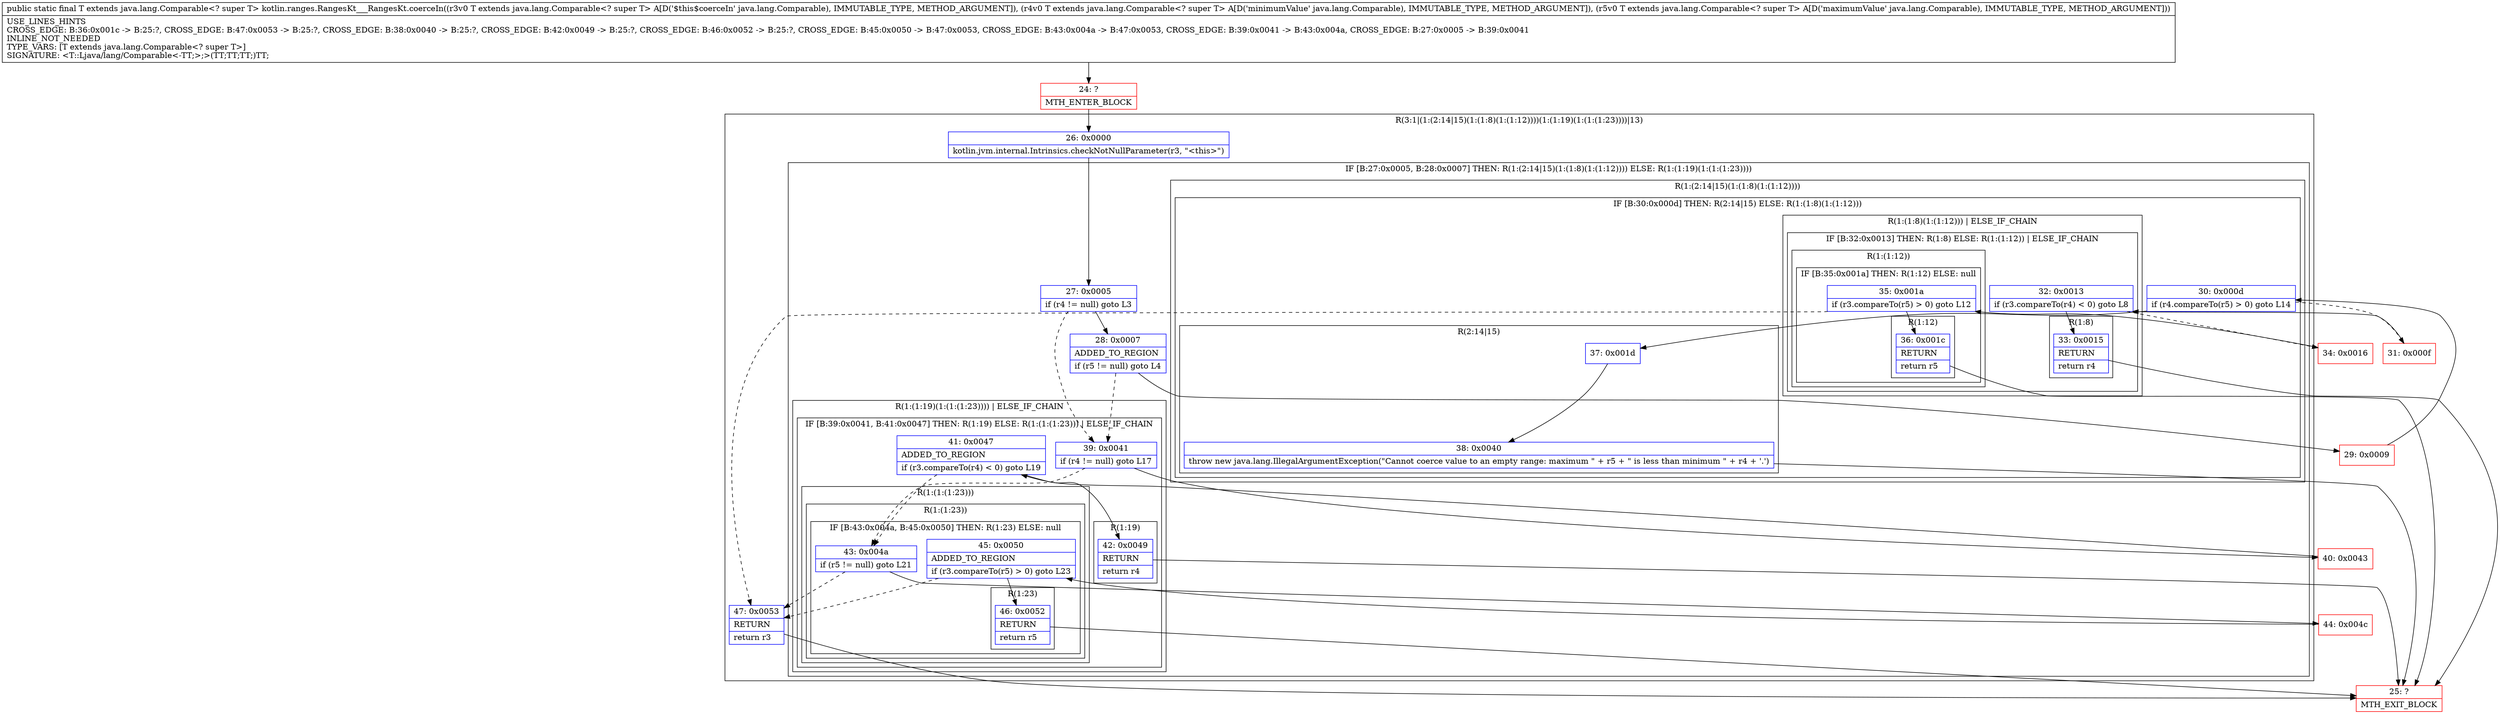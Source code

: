 digraph "CFG forkotlin.ranges.RangesKt___RangesKt.coerceIn(Ljava\/lang\/Comparable;Ljava\/lang\/Comparable;Ljava\/lang\/Comparable;)Ljava\/lang\/Comparable;" {
subgraph cluster_Region_151339949 {
label = "R(3:1|(1:(2:14|15)(1:(1:8)(1:(1:12))))(1:(1:19)(1:(1:(1:23))))|13)";
node [shape=record,color=blue];
Node_26 [shape=record,label="{26\:\ 0x0000|kotlin.jvm.internal.Intrinsics.checkNotNullParameter(r3, \"\<this\>\")\l}"];
subgraph cluster_IfRegion_453051454 {
label = "IF [B:27:0x0005, B:28:0x0007] THEN: R(1:(2:14|15)(1:(1:8)(1:(1:12)))) ELSE: R(1:(1:19)(1:(1:(1:23))))";
node [shape=record,color=blue];
Node_27 [shape=record,label="{27\:\ 0x0005|if (r4 != null) goto L3\l}"];
Node_28 [shape=record,label="{28\:\ 0x0007|ADDED_TO_REGION\l|if (r5 != null) goto L4\l}"];
subgraph cluster_Region_350052380 {
label = "R(1:(2:14|15)(1:(1:8)(1:(1:12))))";
node [shape=record,color=blue];
subgraph cluster_IfRegion_1375306201 {
label = "IF [B:30:0x000d] THEN: R(2:14|15) ELSE: R(1:(1:8)(1:(1:12)))";
node [shape=record,color=blue];
Node_30 [shape=record,label="{30\:\ 0x000d|if (r4.compareTo(r5) \> 0) goto L14\l}"];
subgraph cluster_Region_1925359712 {
label = "R(2:14|15)";
node [shape=record,color=blue];
Node_37 [shape=record,label="{37\:\ 0x001d}"];
Node_38 [shape=record,label="{38\:\ 0x0040|throw new java.lang.IllegalArgumentException(\"Cannot coerce value to an empty range: maximum \" + r5 + \" is less than minimum \" + r4 + '.')\l}"];
}
subgraph cluster_Region_1634820850 {
label = "R(1:(1:8)(1:(1:12))) | ELSE_IF_CHAIN\l";
node [shape=record,color=blue];
subgraph cluster_IfRegion_517157696 {
label = "IF [B:32:0x0013] THEN: R(1:8) ELSE: R(1:(1:12)) | ELSE_IF_CHAIN\l";
node [shape=record,color=blue];
Node_32 [shape=record,label="{32\:\ 0x0013|if (r3.compareTo(r4) \< 0) goto L8\l}"];
subgraph cluster_Region_54103562 {
label = "R(1:8)";
node [shape=record,color=blue];
Node_33 [shape=record,label="{33\:\ 0x0015|RETURN\l|return r4\l}"];
}
subgraph cluster_Region_1683990437 {
label = "R(1:(1:12))";
node [shape=record,color=blue];
subgraph cluster_IfRegion_248721198 {
label = "IF [B:35:0x001a] THEN: R(1:12) ELSE: null";
node [shape=record,color=blue];
Node_35 [shape=record,label="{35\:\ 0x001a|if (r3.compareTo(r5) \> 0) goto L12\l}"];
subgraph cluster_Region_152917127 {
label = "R(1:12)";
node [shape=record,color=blue];
Node_36 [shape=record,label="{36\:\ 0x001c|RETURN\l|return r5\l}"];
}
}
}
}
}
}
}
subgraph cluster_Region_1184617072 {
label = "R(1:(1:19)(1:(1:(1:23)))) | ELSE_IF_CHAIN\l";
node [shape=record,color=blue];
subgraph cluster_IfRegion_1608529801 {
label = "IF [B:39:0x0041, B:41:0x0047] THEN: R(1:19) ELSE: R(1:(1:(1:23))) | ELSE_IF_CHAIN\l";
node [shape=record,color=blue];
Node_39 [shape=record,label="{39\:\ 0x0041|if (r4 != null) goto L17\l}"];
Node_41 [shape=record,label="{41\:\ 0x0047|ADDED_TO_REGION\l|if (r3.compareTo(r4) \< 0) goto L19\l}"];
subgraph cluster_Region_1222494468 {
label = "R(1:19)";
node [shape=record,color=blue];
Node_42 [shape=record,label="{42\:\ 0x0049|RETURN\l|return r4\l}"];
}
subgraph cluster_Region_721880564 {
label = "R(1:(1:(1:23)))";
node [shape=record,color=blue];
subgraph cluster_Region_865553078 {
label = "R(1:(1:23))";
node [shape=record,color=blue];
subgraph cluster_IfRegion_1838509874 {
label = "IF [B:43:0x004a, B:45:0x0050] THEN: R(1:23) ELSE: null";
node [shape=record,color=blue];
Node_43 [shape=record,label="{43\:\ 0x004a|if (r5 != null) goto L21\l}"];
Node_45 [shape=record,label="{45\:\ 0x0050|ADDED_TO_REGION\l|if (r3.compareTo(r5) \> 0) goto L23\l}"];
subgraph cluster_Region_1260789357 {
label = "R(1:23)";
node [shape=record,color=blue];
Node_46 [shape=record,label="{46\:\ 0x0052|RETURN\l|return r5\l}"];
}
}
}
}
}
}
}
Node_47 [shape=record,label="{47\:\ 0x0053|RETURN\l|return r3\l}"];
}
Node_24 [shape=record,color=red,label="{24\:\ ?|MTH_ENTER_BLOCK\l}"];
Node_29 [shape=record,color=red,label="{29\:\ 0x0009}"];
Node_31 [shape=record,color=red,label="{31\:\ 0x000f}"];
Node_25 [shape=record,color=red,label="{25\:\ ?|MTH_EXIT_BLOCK\l}"];
Node_34 [shape=record,color=red,label="{34\:\ 0x0016}"];
Node_40 [shape=record,color=red,label="{40\:\ 0x0043}"];
Node_44 [shape=record,color=red,label="{44\:\ 0x004c}"];
MethodNode[shape=record,label="{public static final T extends java.lang.Comparable\<? super T\> kotlin.ranges.RangesKt___RangesKt.coerceIn((r3v0 T extends java.lang.Comparable\<? super T\> A[D('$this$coerceIn' java.lang.Comparable), IMMUTABLE_TYPE, METHOD_ARGUMENT]), (r4v0 T extends java.lang.Comparable\<? super T\> A[D('minimumValue' java.lang.Comparable), IMMUTABLE_TYPE, METHOD_ARGUMENT]), (r5v0 T extends java.lang.Comparable\<? super T\> A[D('maximumValue' java.lang.Comparable), IMMUTABLE_TYPE, METHOD_ARGUMENT]))  | USE_LINES_HINTS\lCROSS_EDGE: B:36:0x001c \-\> B:25:?, CROSS_EDGE: B:47:0x0053 \-\> B:25:?, CROSS_EDGE: B:38:0x0040 \-\> B:25:?, CROSS_EDGE: B:42:0x0049 \-\> B:25:?, CROSS_EDGE: B:46:0x0052 \-\> B:25:?, CROSS_EDGE: B:45:0x0050 \-\> B:47:0x0053, CROSS_EDGE: B:43:0x004a \-\> B:47:0x0053, CROSS_EDGE: B:39:0x0041 \-\> B:43:0x004a, CROSS_EDGE: B:27:0x0005 \-\> B:39:0x0041\lINLINE_NOT_NEEDED\lTYPE_VARS: [T extends java.lang.Comparable\<? super T\>]\lSIGNATURE: \<T::Ljava\/lang\/Comparable\<\-TT;\>;\>(TT;TT;TT;)TT;\l}"];
MethodNode -> Node_24;Node_26 -> Node_27;
Node_27 -> Node_28;
Node_27 -> Node_39[style=dashed];
Node_28 -> Node_29;
Node_28 -> Node_39[style=dashed];
Node_30 -> Node_31[style=dashed];
Node_30 -> Node_37;
Node_37 -> Node_38;
Node_38 -> Node_25;
Node_32 -> Node_33;
Node_32 -> Node_34[style=dashed];
Node_33 -> Node_25;
Node_35 -> Node_36;
Node_35 -> Node_47[style=dashed];
Node_36 -> Node_25;
Node_39 -> Node_40;
Node_39 -> Node_43[style=dashed];
Node_41 -> Node_42;
Node_41 -> Node_43[style=dashed];
Node_42 -> Node_25;
Node_43 -> Node_44;
Node_43 -> Node_47[style=dashed];
Node_45 -> Node_46;
Node_45 -> Node_47[style=dashed];
Node_46 -> Node_25;
Node_47 -> Node_25;
Node_24 -> Node_26;
Node_29 -> Node_30;
Node_31 -> Node_32;
Node_34 -> Node_35;
Node_40 -> Node_41;
Node_44 -> Node_45;
}

